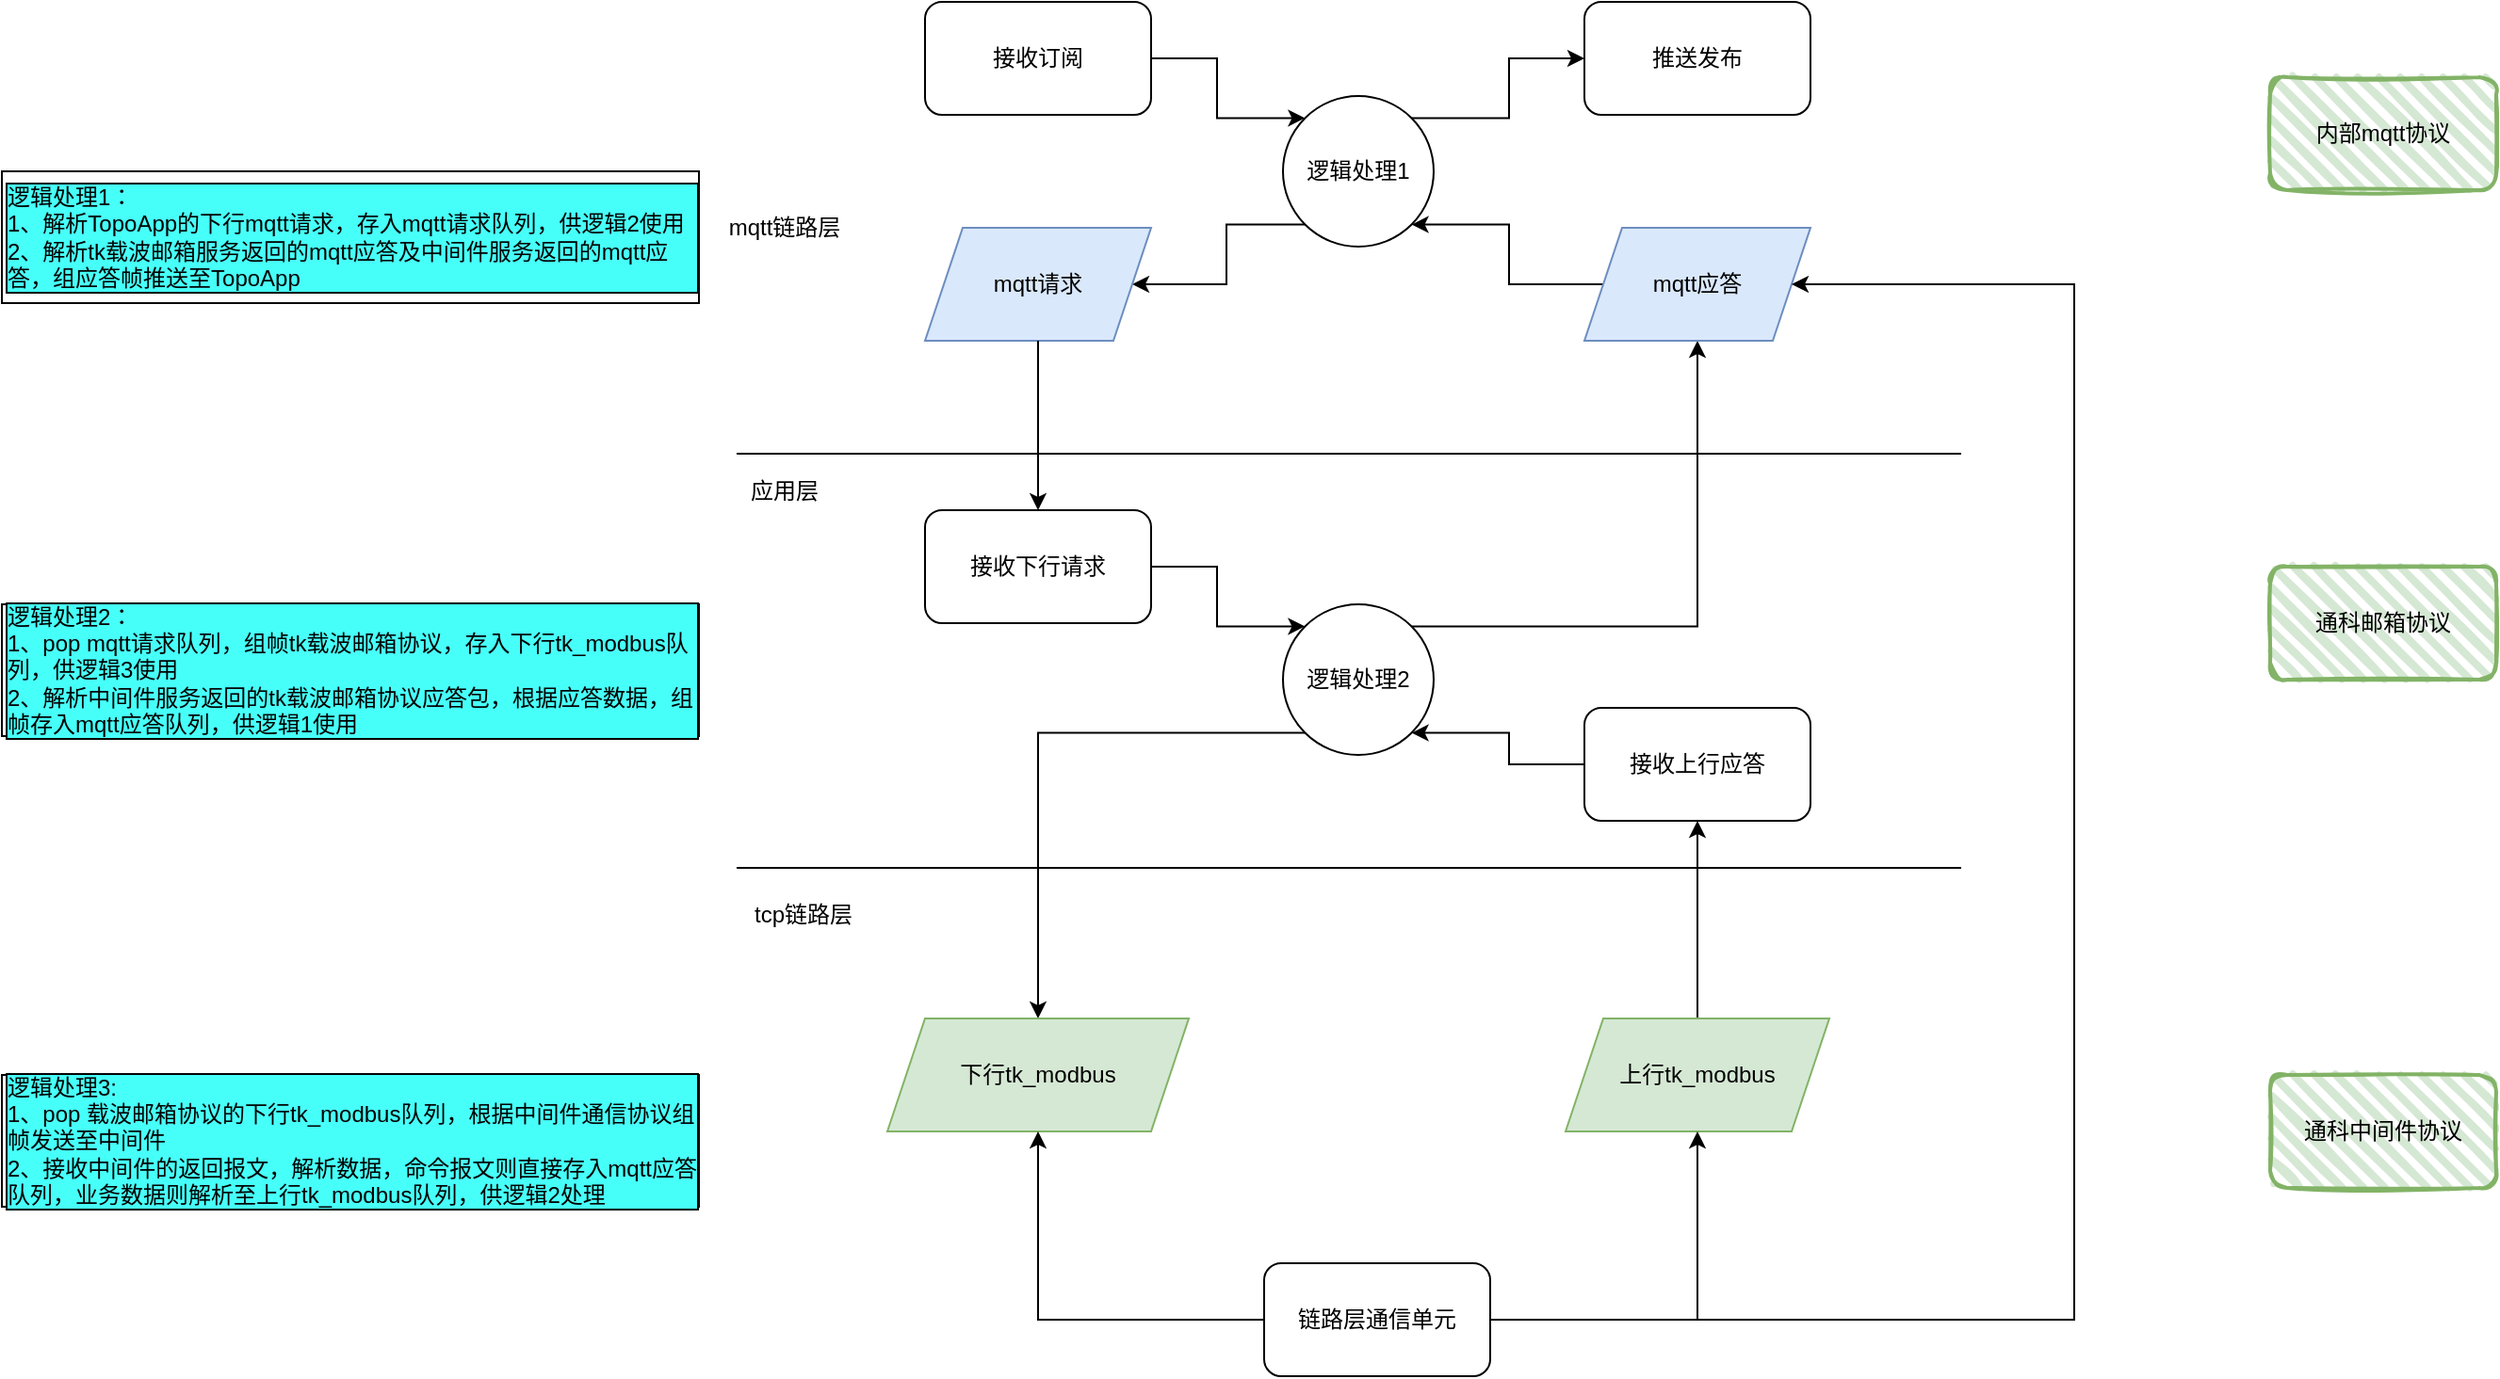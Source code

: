 <mxfile version="20.0.3" type="github">
  <diagram name="Page-1" id="74e2e168-ea6b-b213-b513-2b3c1d86103e">
    <mxGraphModel dx="2138" dy="547" grid="1" gridSize="10" guides="1" tooltips="1" connect="1" arrows="1" fold="1" page="1" pageScale="1" pageWidth="1100" pageHeight="850" background="none" math="0" shadow="0">
      <root>
        <mxCell id="0" />
        <mxCell id="1" parent="0" />
        <mxCell id="dkneOuPwnhS5p_DpT9uo-13" value="接收下行请求" style="rounded=1;whiteSpace=wrap;html=1;" parent="1" vertex="1">
          <mxGeometry x="260" y="380" width="120" height="60" as="geometry" />
        </mxCell>
        <mxCell id="dkneOuPwnhS5p_DpT9uo-14" value="" style="endArrow=none;html=1;rounded=0;" parent="1" edge="1">
          <mxGeometry width="50" height="50" relative="1" as="geometry">
            <mxPoint x="160" y="570" as="sourcePoint" />
            <mxPoint x="810" y="570" as="targetPoint" />
          </mxGeometry>
        </mxCell>
        <mxCell id="dkneOuPwnhS5p_DpT9uo-15" value="应用层" style="text;html=1;align=center;verticalAlign=middle;resizable=0;points=[];autosize=1;strokeColor=none;fillColor=none;" parent="1" vertex="1">
          <mxGeometry x="160" y="360" width="50" height="20" as="geometry" />
        </mxCell>
        <mxCell id="dkneOuPwnhS5p_DpT9uo-16" value="" style="endArrow=none;html=1;rounded=0;" parent="1" edge="1">
          <mxGeometry width="50" height="50" relative="1" as="geometry">
            <mxPoint x="160" y="350" as="sourcePoint" />
            <mxPoint x="810" y="350" as="targetPoint" />
          </mxGeometry>
        </mxCell>
        <mxCell id="dkneOuPwnhS5p_DpT9uo-17" value="tcp链路层" style="text;html=1;align=center;verticalAlign=middle;resizable=0;points=[];autosize=1;strokeColor=none;fillColor=none;" parent="1" vertex="1">
          <mxGeometry x="160" y="585" width="70" height="20" as="geometry" />
        </mxCell>
        <mxCell id="dkneOuPwnhS5p_DpT9uo-18" value="mqtt链路层" style="text;html=1;align=center;verticalAlign=middle;resizable=0;points=[];autosize=1;strokeColor=none;fillColor=none;" parent="1" vertex="1">
          <mxGeometry x="150" y="220" width="70" height="20" as="geometry" />
        </mxCell>
        <mxCell id="dkneOuPwnhS5p_DpT9uo-24" style="edgeStyle=orthogonalEdgeStyle;rounded=0;orthogonalLoop=1;jettySize=auto;html=1;entryX=0;entryY=0;entryDx=0;entryDy=0;" parent="1" source="dkneOuPwnhS5p_DpT9uo-19" target="dkneOuPwnhS5p_DpT9uo-23" edge="1">
          <mxGeometry relative="1" as="geometry" />
        </mxCell>
        <mxCell id="dkneOuPwnhS5p_DpT9uo-19" value="接收订阅" style="rounded=1;whiteSpace=wrap;html=1;" parent="1" vertex="1">
          <mxGeometry x="260" y="110" width="120" height="60" as="geometry" />
        </mxCell>
        <mxCell id="dkneOuPwnhS5p_DpT9uo-25" style="edgeStyle=orthogonalEdgeStyle;rounded=0;orthogonalLoop=1;jettySize=auto;html=1;entryX=1;entryY=0.5;entryDx=0;entryDy=0;exitX=0;exitY=1;exitDx=0;exitDy=0;" parent="1" source="dkneOuPwnhS5p_DpT9uo-23" target="dkneOuPwnhS5p_DpT9uo-20" edge="1">
          <mxGeometry relative="1" as="geometry">
            <mxPoint x="420" y="280" as="sourcePoint" />
            <Array as="points">
              <mxPoint x="420" y="228" />
              <mxPoint x="420" y="260" />
            </Array>
          </mxGeometry>
        </mxCell>
        <mxCell id="dkneOuPwnhS5p_DpT9uo-20" value="mqtt请求" style="shape=parallelogram;perimeter=parallelogramPerimeter;whiteSpace=wrap;html=1;fixedSize=1;fillColor=#dae8fc;strokeColor=#6c8ebf;" parent="1" vertex="1">
          <mxGeometry x="260" y="230" width="120" height="60" as="geometry" />
        </mxCell>
        <mxCell id="dkneOuPwnhS5p_DpT9uo-43" style="edgeStyle=orthogonalEdgeStyle;rounded=0;orthogonalLoop=1;jettySize=auto;html=1;entryX=1;entryY=1;entryDx=0;entryDy=0;exitX=0;exitY=0.5;exitDx=0;exitDy=0;" parent="1" source="dkneOuPwnhS5p_DpT9uo-40" target="dkneOuPwnhS5p_DpT9uo-23" edge="1">
          <mxGeometry relative="1" as="geometry">
            <mxPoint x="610" y="260" as="sourcePoint" />
          </mxGeometry>
        </mxCell>
        <mxCell id="dkneOuPwnhS5p_DpT9uo-28" style="edgeStyle=orthogonalEdgeStyle;rounded=0;orthogonalLoop=1;jettySize=auto;html=1;entryX=0.5;entryY=0;entryDx=0;entryDy=0;exitX=0.5;exitY=1;exitDx=0;exitDy=0;" parent="1" source="dkneOuPwnhS5p_DpT9uo-20" target="dkneOuPwnhS5p_DpT9uo-13" edge="1">
          <mxGeometry relative="1" as="geometry">
            <Array as="points">
              <mxPoint x="320" y="300" />
              <mxPoint x="320" y="300" />
            </Array>
          </mxGeometry>
        </mxCell>
        <mxCell id="dkneOuPwnhS5p_DpT9uo-44" style="edgeStyle=orthogonalEdgeStyle;rounded=0;orthogonalLoop=1;jettySize=auto;html=1;entryX=0;entryY=0.5;entryDx=0;entryDy=0;exitX=1;exitY=0;exitDx=0;exitDy=0;" parent="1" source="dkneOuPwnhS5p_DpT9uo-23" target="hd8WvTRlU5QdLkVc9hPx-4" edge="1">
          <mxGeometry relative="1" as="geometry">
            <mxPoint x="620" y="140" as="targetPoint" />
          </mxGeometry>
        </mxCell>
        <mxCell id="dkneOuPwnhS5p_DpT9uo-23" value="逻辑处理1" style="ellipse;whiteSpace=wrap;html=1;aspect=fixed;" parent="1" vertex="1">
          <mxGeometry x="450" y="160" width="80" height="80" as="geometry" />
        </mxCell>
        <mxCell id="dkneOuPwnhS5p_DpT9uo-30" style="edgeStyle=orthogonalEdgeStyle;rounded=0;orthogonalLoop=1;jettySize=auto;html=1;entryX=0;entryY=0;entryDx=0;entryDy=0;exitX=1;exitY=0.5;exitDx=0;exitDy=0;" parent="1" source="dkneOuPwnhS5p_DpT9uo-13" target="dkneOuPwnhS5p_DpT9uo-27" edge="1">
          <mxGeometry relative="1" as="geometry" />
        </mxCell>
        <mxCell id="dkneOuPwnhS5p_DpT9uo-34" style="edgeStyle=orthogonalEdgeStyle;rounded=0;orthogonalLoop=1;jettySize=auto;html=1;exitX=0;exitY=1;exitDx=0;exitDy=0;entryX=0.5;entryY=0;entryDx=0;entryDy=0;" parent="1" source="dkneOuPwnhS5p_DpT9uo-27" target="dkneOuPwnhS5p_DpT9uo-31" edge="1">
          <mxGeometry relative="1" as="geometry">
            <Array as="points">
              <mxPoint x="320" y="498" />
            </Array>
          </mxGeometry>
        </mxCell>
        <mxCell id="dkneOuPwnhS5p_DpT9uo-41" style="edgeStyle=orthogonalEdgeStyle;rounded=0;orthogonalLoop=1;jettySize=auto;html=1;exitX=1;exitY=0;exitDx=0;exitDy=0;" parent="1" source="dkneOuPwnhS5p_DpT9uo-27" target="dkneOuPwnhS5p_DpT9uo-40" edge="1">
          <mxGeometry relative="1" as="geometry" />
        </mxCell>
        <mxCell id="dkneOuPwnhS5p_DpT9uo-27" value="逻辑处理2" style="ellipse;whiteSpace=wrap;html=1;aspect=fixed;" parent="1" vertex="1">
          <mxGeometry x="450" y="430" width="80" height="80" as="geometry" />
        </mxCell>
        <mxCell id="dkneOuPwnhS5p_DpT9uo-31" value="下行tk_modbus" style="shape=parallelogram;perimeter=parallelogramPerimeter;whiteSpace=wrap;html=1;fixedSize=1;fillColor=#d5e8d4;strokeColor=#82b366;" parent="1" vertex="1">
          <mxGeometry x="240" y="650" width="160" height="60" as="geometry" />
        </mxCell>
        <mxCell id="dkneOuPwnhS5p_DpT9uo-36" style="edgeStyle=orthogonalEdgeStyle;rounded=0;orthogonalLoop=1;jettySize=auto;html=1;" parent="1" source="dkneOuPwnhS5p_DpT9uo-33" edge="1">
          <mxGeometry relative="1" as="geometry">
            <mxPoint x="670" y="545" as="targetPoint" />
          </mxGeometry>
        </mxCell>
        <mxCell id="dkneOuPwnhS5p_DpT9uo-33" value="上行tk_modbus" style="shape=parallelogram;perimeter=parallelogramPerimeter;whiteSpace=wrap;html=1;fixedSize=1;fillColor=#d5e8d4;strokeColor=#82b366;" parent="1" vertex="1">
          <mxGeometry x="600" y="650" width="140" height="60" as="geometry" />
        </mxCell>
        <mxCell id="dkneOuPwnhS5p_DpT9uo-39" style="edgeStyle=orthogonalEdgeStyle;rounded=0;orthogonalLoop=1;jettySize=auto;html=1;entryX=1;entryY=1;entryDx=0;entryDy=0;" parent="1" source="dkneOuPwnhS5p_DpT9uo-38" target="dkneOuPwnhS5p_DpT9uo-27" edge="1">
          <mxGeometry relative="1" as="geometry" />
        </mxCell>
        <mxCell id="dkneOuPwnhS5p_DpT9uo-38" value="接收上行应答" style="rounded=1;whiteSpace=wrap;html=1;" parent="1" vertex="1">
          <mxGeometry x="610" y="485" width="120" height="60" as="geometry" />
        </mxCell>
        <mxCell id="dkneOuPwnhS5p_DpT9uo-40" value="mqtt应答" style="shape=parallelogram;perimeter=parallelogramPerimeter;whiteSpace=wrap;html=1;fixedSize=1;fillColor=#dae8fc;strokeColor=#6c8ebf;" parent="1" vertex="1">
          <mxGeometry x="610" y="230" width="120" height="60" as="geometry" />
        </mxCell>
        <mxCell id="dkneOuPwnhS5p_DpT9uo-46" style="edgeStyle=orthogonalEdgeStyle;rounded=0;orthogonalLoop=1;jettySize=auto;html=1;entryX=0.5;entryY=1;entryDx=0;entryDy=0;" parent="1" source="dkneOuPwnhS5p_DpT9uo-45" target="dkneOuPwnhS5p_DpT9uo-31" edge="1">
          <mxGeometry relative="1" as="geometry" />
        </mxCell>
        <mxCell id="dkneOuPwnhS5p_DpT9uo-47" style="edgeStyle=orthogonalEdgeStyle;rounded=0;orthogonalLoop=1;jettySize=auto;html=1;entryX=0.5;entryY=1;entryDx=0;entryDy=0;" parent="1" source="dkneOuPwnhS5p_DpT9uo-45" target="dkneOuPwnhS5p_DpT9uo-33" edge="1">
          <mxGeometry relative="1" as="geometry" />
        </mxCell>
        <mxCell id="hd8WvTRlU5QdLkVc9hPx-2" style="edgeStyle=orthogonalEdgeStyle;rounded=0;orthogonalLoop=1;jettySize=auto;html=1;entryX=1;entryY=0.5;entryDx=0;entryDy=0;" parent="1" source="dkneOuPwnhS5p_DpT9uo-45" target="dkneOuPwnhS5p_DpT9uo-40" edge="1">
          <mxGeometry relative="1" as="geometry">
            <mxPoint x="840" y="710" as="targetPoint" />
            <Array as="points">
              <mxPoint x="870" y="810" />
              <mxPoint x="870" y="260" />
            </Array>
          </mxGeometry>
        </mxCell>
        <mxCell id="dkneOuPwnhS5p_DpT9uo-45" value="链路层通信单元" style="rounded=1;whiteSpace=wrap;html=1;" parent="1" vertex="1">
          <mxGeometry x="440" y="780" width="120" height="60" as="geometry" />
        </mxCell>
        <mxCell id="dkneOuPwnhS5p_DpT9uo-51" value="内部mqtt协议" style="rounded=1;whiteSpace=wrap;html=1;strokeWidth=2;fillWeight=4;hachureGap=8;hachureAngle=45;fillColor=#d5e8d4;sketch=1;strokeColor=#82b366;" parent="1" vertex="1">
          <mxGeometry x="974" y="150" width="120" height="60" as="geometry" />
        </mxCell>
        <mxCell id="dkneOuPwnhS5p_DpT9uo-52" value="通科邮箱协议" style="rounded=1;whiteSpace=wrap;html=1;strokeWidth=2;fillWeight=4;hachureGap=8;hachureAngle=45;fillColor=#d5e8d4;sketch=1;strokeColor=#82b366;" parent="1" vertex="1">
          <mxGeometry x="974" y="410" width="120" height="60" as="geometry" />
        </mxCell>
        <mxCell id="dkneOuPwnhS5p_DpT9uo-53" value="通科中间件协议" style="rounded=1;whiteSpace=wrap;html=1;strokeWidth=2;fillWeight=4;hachureGap=8;hachureAngle=45;fillColor=#d5e8d4;sketch=1;strokeColor=#82b366;" parent="1" vertex="1">
          <mxGeometry x="974" y="680" width="120" height="60" as="geometry" />
        </mxCell>
        <mxCell id="hd8WvTRlU5QdLkVc9hPx-4" value="推送发布" style="rounded=1;whiteSpace=wrap;html=1;" parent="1" vertex="1">
          <mxGeometry x="610" y="110" width="120" height="60" as="geometry" />
        </mxCell>
        <mxCell id="yrOie3cFXsgSP7xj6JYT-3" value="&lt;span style=&quot;&quot;&gt;逻辑处理1：&lt;/span&gt;&lt;br style=&quot;&quot;&gt;&lt;span style=&quot;&quot;&gt;1、解析TopoApp的下行mqtt请求，存入mqtt请求队列，供逻辑2使用&lt;/span&gt;&lt;br style=&quot;&quot;&gt;&lt;span style=&quot;&quot;&gt;2、解析tk载波邮箱服务返回的mqtt应答及中间件服务返回的mqtt应答，&lt;/span&gt;&lt;span style=&quot;&quot;&gt;组应答帧推送至TopoApp&lt;/span&gt;" style="rounded=0;whiteSpace=wrap;html=1;labelBackgroundColor=#47FFF9;labelBorderColor=default;align=left;" vertex="1" parent="1">
          <mxGeometry x="-230" y="200" width="370" height="70" as="geometry" />
        </mxCell>
        <mxCell id="yrOie3cFXsgSP7xj6JYT-4" value="&lt;span style=&quot;&quot;&gt;逻辑处理2：&lt;/span&gt;&lt;br style=&quot;&quot;&gt;&lt;span style=&quot;&quot;&gt;1、pop mqtt请求队列，组帧tk载波邮箱协议，存入下行tk_modbus队列，供逻辑3使用&lt;/span&gt;&lt;br style=&quot;&quot;&gt;&lt;span style=&quot;&quot;&gt;2、解析中间件服务返回的tk载波邮箱协议应答包，根据应答数据，组帧存入mqtt应答队列，供逻辑1使用&lt;/span&gt;" style="rounded=0;whiteSpace=wrap;html=1;labelBackgroundColor=#47FFF9;labelBorderColor=default;align=left;" vertex="1" parent="1">
          <mxGeometry x="-230" y="430" width="370" height="70" as="geometry" />
        </mxCell>
        <mxCell id="yrOie3cFXsgSP7xj6JYT-5" value="&lt;span style=&quot;&quot;&gt;逻辑处理3:&lt;br&gt;1、pop 载波邮箱协议的下行tk_modbus队列，根据中间件通信协议组帧发送至中间件&lt;br&gt;2、接收中间件的返回报文，解析数据，命令报文则直接存入mqtt应答队列，业务数据则解析至上行tk_modbus队列，供逻辑2处理&lt;br&gt;&lt;/span&gt;" style="rounded=0;whiteSpace=wrap;html=1;labelBackgroundColor=#47FFF9;labelBorderColor=default;align=left;" vertex="1" parent="1">
          <mxGeometry x="-230" y="680" width="370" height="70" as="geometry" />
        </mxCell>
      </root>
    </mxGraphModel>
  </diagram>
</mxfile>
